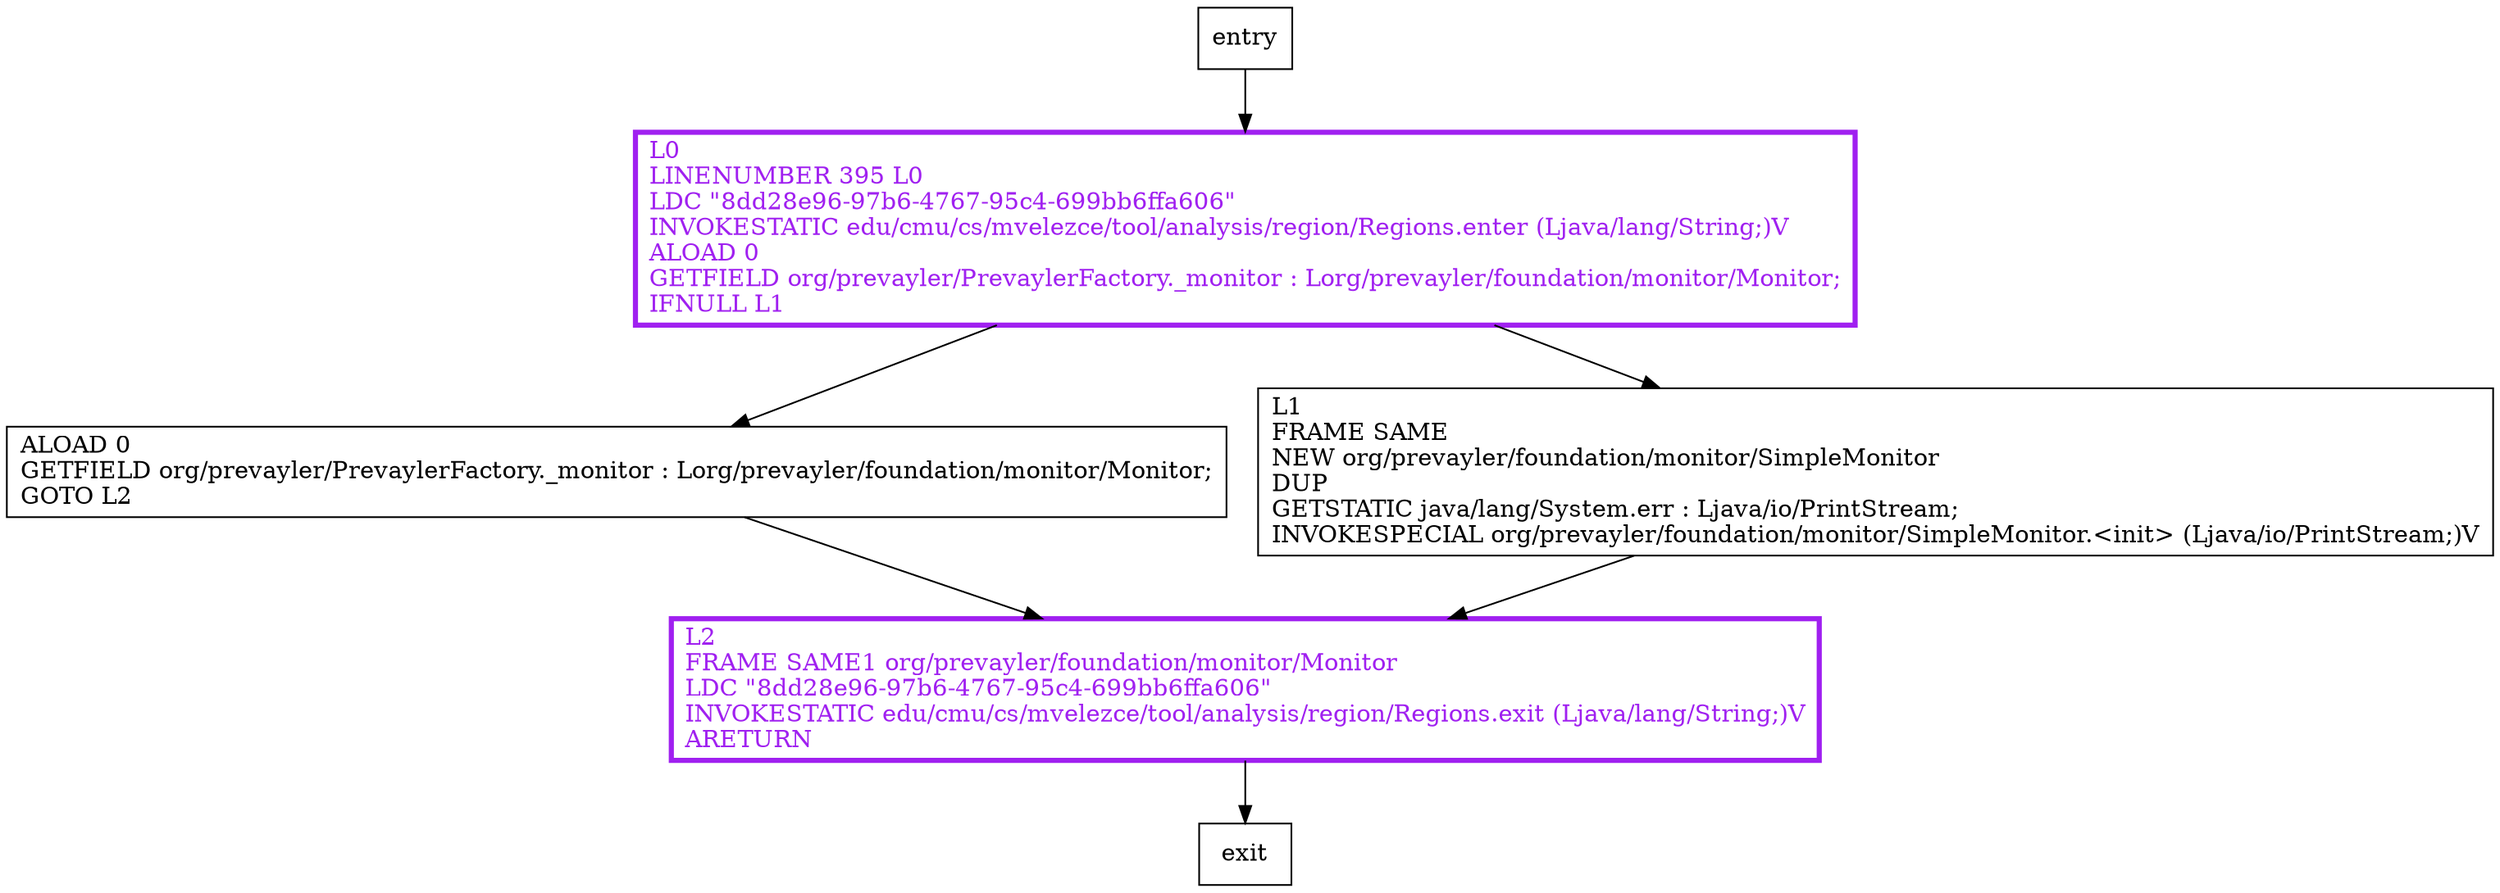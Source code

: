 digraph monitor {
node [shape=record];
1814259326 [label="ALOAD 0\lGETFIELD org/prevayler/PrevaylerFactory._monitor : Lorg/prevayler/foundation/monitor/Monitor;\lGOTO L2\l"];
1888809134 [label="L0\lLINENUMBER 395 L0\lLDC \"8dd28e96-97b6-4767-95c4-699bb6ffa606\"\lINVOKESTATIC edu/cmu/cs/mvelezce/tool/analysis/region/Regions.enter (Ljava/lang/String;)V\lALOAD 0\lGETFIELD org/prevayler/PrevaylerFactory._monitor : Lorg/prevayler/foundation/monitor/Monitor;\lIFNULL L1\l"];
672074807 [label="L1\lFRAME SAME\lNEW org/prevayler/foundation/monitor/SimpleMonitor\lDUP\lGETSTATIC java/lang/System.err : Ljava/io/PrintStream;\lINVOKESPECIAL org/prevayler/foundation/monitor/SimpleMonitor.\<init\> (Ljava/io/PrintStream;)V\l"];
2030988974 [label="L2\lFRAME SAME1 org/prevayler/foundation/monitor/Monitor\lLDC \"8dd28e96-97b6-4767-95c4-699bb6ffa606\"\lINVOKESTATIC edu/cmu/cs/mvelezce/tool/analysis/region/Regions.exit (Ljava/lang/String;)V\lARETURN\l"];
entry;
exit;
entry -> 1888809134;
1814259326 -> 2030988974;
1888809134 -> 1814259326;
1888809134 -> 672074807;
672074807 -> 2030988974;
2030988974 -> exit;
1888809134[fontcolor="purple", penwidth=3, color="purple"];
2030988974[fontcolor="purple", penwidth=3, color="purple"];
}
